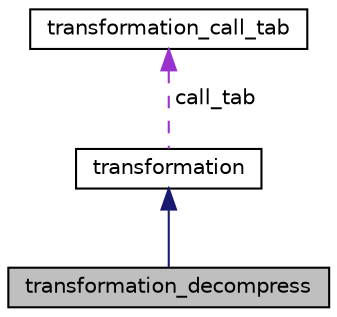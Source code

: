 digraph "transformation_decompress"
{
 // LATEX_PDF_SIZE
  edge [fontname="Helvetica",fontsize="10",labelfontname="Helvetica",labelfontsize="10"];
  node [fontname="Helvetica",fontsize="10",shape=record];
  Node1 [label="transformation_decompress",height=0.2,width=0.4,color="black", fillcolor="grey75", style="filled", fontcolor="black",tooltip="A class that implements data decompression transformation."];
  Node2 -> Node1 [dir="back",color="midnightblue",fontsize="10",style="solid",fontname="Helvetica"];
  Node2 [label="transformation",height=0.2,width=0.4,color="black", fillcolor="white", style="filled",URL="$structtransformation.html",tooltip="Base abstract class for data transformation classes."];
  Node3 -> Node2 [dir="back",color="darkorchid3",fontsize="10",style="dashed",label=" call_tab" ,fontname="Helvetica"];
  Node3 [label="transformation_call_tab",height=0.2,width=0.4,color="black", fillcolor="white", style="filled",URL="$structtransformation__call__tab.html",tooltip="A virtual method table struct."];
}
